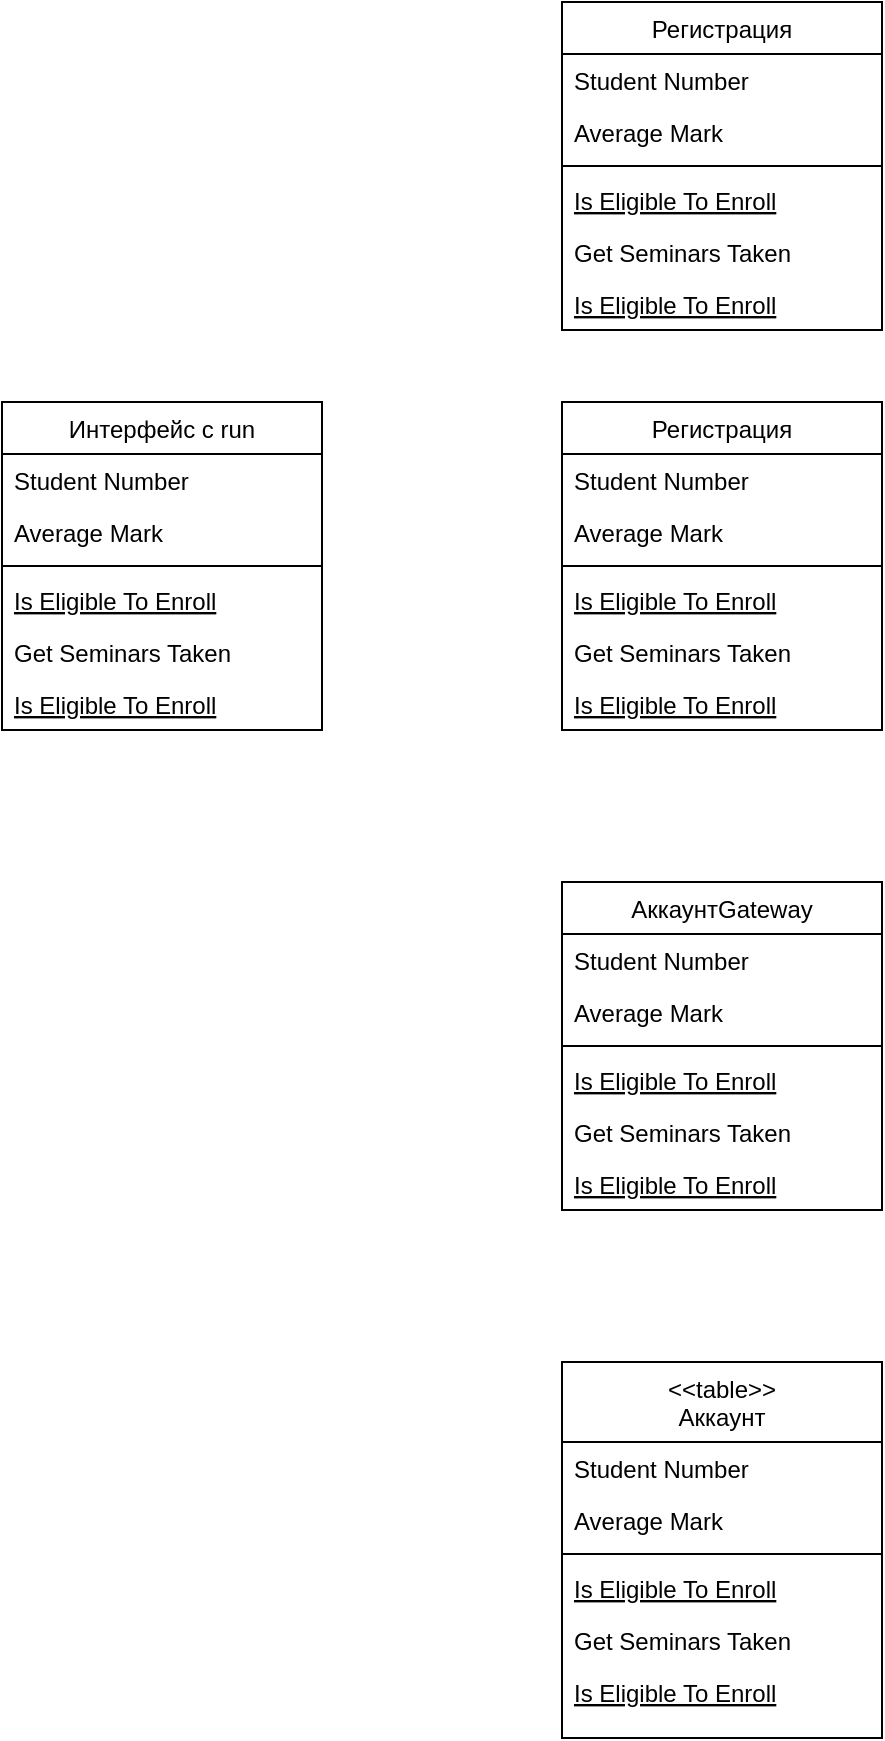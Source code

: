 <mxfile version="18.0.6" type="device"><diagram id="C5RBs43oDa-KdzZeNtuy" name="Page-1"><mxGraphModel dx="2249" dy="865" grid="1" gridSize="10" guides="1" tooltips="1" connect="1" arrows="1" fold="1" page="1" pageScale="1" pageWidth="827" pageHeight="1169" math="0" shadow="0"><root><mxCell id="WIyWlLk6GJQsqaUBKTNV-0"/><mxCell id="WIyWlLk6GJQsqaUBKTNV-1" parent="WIyWlLk6GJQsqaUBKTNV-0"/><mxCell id="Ckf-DVEmL9PkpxngZV1E-10" value="АккаунтGateway" style="swimlane;fontStyle=0;align=center;verticalAlign=top;childLayout=stackLayout;horizontal=1;startSize=26;horizontalStack=0;resizeParent=1;resizeLast=0;collapsible=1;marginBottom=0;rounded=0;shadow=0;strokeWidth=1;" parent="WIyWlLk6GJQsqaUBKTNV-1" vertex="1"><mxGeometry x="200" y="480" width="160" height="164" as="geometry"><mxRectangle x="130" y="380" width="160" height="26" as="alternateBounds"/></mxGeometry></mxCell><mxCell id="Ckf-DVEmL9PkpxngZV1E-11" value="Student Number" style="text;align=left;verticalAlign=top;spacingLeft=4;spacingRight=4;overflow=hidden;rotatable=0;points=[[0,0.5],[1,0.5]];portConstraint=eastwest;" parent="Ckf-DVEmL9PkpxngZV1E-10" vertex="1"><mxGeometry y="26" width="160" height="26" as="geometry"/></mxCell><mxCell id="Ckf-DVEmL9PkpxngZV1E-12" value="Average Mark" style="text;align=left;verticalAlign=top;spacingLeft=4;spacingRight=4;overflow=hidden;rotatable=0;points=[[0,0.5],[1,0.5]];portConstraint=eastwest;rounded=0;shadow=0;html=0;" parent="Ckf-DVEmL9PkpxngZV1E-10" vertex="1"><mxGeometry y="52" width="160" height="26" as="geometry"/></mxCell><mxCell id="Ckf-DVEmL9PkpxngZV1E-13" value="" style="line;html=1;strokeWidth=1;align=left;verticalAlign=middle;spacingTop=-1;spacingLeft=3;spacingRight=3;rotatable=0;labelPosition=right;points=[];portConstraint=eastwest;" parent="Ckf-DVEmL9PkpxngZV1E-10" vertex="1"><mxGeometry y="78" width="160" height="8" as="geometry"/></mxCell><mxCell id="Ckf-DVEmL9PkpxngZV1E-14" value="Is Eligible To Enroll" style="text;align=left;verticalAlign=top;spacingLeft=4;spacingRight=4;overflow=hidden;rotatable=0;points=[[0,0.5],[1,0.5]];portConstraint=eastwest;fontStyle=4" parent="Ckf-DVEmL9PkpxngZV1E-10" vertex="1"><mxGeometry y="86" width="160" height="26" as="geometry"/></mxCell><mxCell id="Ckf-DVEmL9PkpxngZV1E-15" value="Get Seminars Taken" style="text;align=left;verticalAlign=top;spacingLeft=4;spacingRight=4;overflow=hidden;rotatable=0;points=[[0,0.5],[1,0.5]];portConstraint=eastwest;" parent="Ckf-DVEmL9PkpxngZV1E-10" vertex="1"><mxGeometry y="112" width="160" height="26" as="geometry"/></mxCell><mxCell id="Ckf-DVEmL9PkpxngZV1E-16" value="Is Eligible To Enroll" style="text;align=left;verticalAlign=top;spacingLeft=4;spacingRight=4;overflow=hidden;rotatable=0;points=[[0,0.5],[1,0.5]];portConstraint=eastwest;fontStyle=4" parent="Ckf-DVEmL9PkpxngZV1E-10" vertex="1"><mxGeometry y="138" width="160" height="26" as="geometry"/></mxCell><mxCell id="Ckf-DVEmL9PkpxngZV1E-38" value="&lt;&lt;table&gt;&gt;&#10;Аккаунт" style="swimlane;fontStyle=0;align=center;verticalAlign=top;childLayout=stackLayout;horizontal=1;startSize=40;horizontalStack=0;resizeParent=1;resizeLast=0;collapsible=1;marginBottom=0;rounded=0;shadow=0;strokeWidth=1;" parent="WIyWlLk6GJQsqaUBKTNV-1" vertex="1"><mxGeometry x="200" y="720" width="160" height="188" as="geometry"><mxRectangle x="130" y="380" width="160" height="26" as="alternateBounds"/></mxGeometry></mxCell><mxCell id="Ckf-DVEmL9PkpxngZV1E-39" value="Student Number" style="text;align=left;verticalAlign=top;spacingLeft=4;spacingRight=4;overflow=hidden;rotatable=0;points=[[0,0.5],[1,0.5]];portConstraint=eastwest;" parent="Ckf-DVEmL9PkpxngZV1E-38" vertex="1"><mxGeometry y="40" width="160" height="26" as="geometry"/></mxCell><mxCell id="Ckf-DVEmL9PkpxngZV1E-40" value="Average Mark" style="text;align=left;verticalAlign=top;spacingLeft=4;spacingRight=4;overflow=hidden;rotatable=0;points=[[0,0.5],[1,0.5]];portConstraint=eastwest;rounded=0;shadow=0;html=0;" parent="Ckf-DVEmL9PkpxngZV1E-38" vertex="1"><mxGeometry y="66" width="160" height="26" as="geometry"/></mxCell><mxCell id="Ckf-DVEmL9PkpxngZV1E-41" value="" style="line;html=1;strokeWidth=1;align=left;verticalAlign=middle;spacingTop=-1;spacingLeft=3;spacingRight=3;rotatable=0;labelPosition=right;points=[];portConstraint=eastwest;" parent="Ckf-DVEmL9PkpxngZV1E-38" vertex="1"><mxGeometry y="92" width="160" height="8" as="geometry"/></mxCell><mxCell id="Ckf-DVEmL9PkpxngZV1E-42" value="Is Eligible To Enroll" style="text;align=left;verticalAlign=top;spacingLeft=4;spacingRight=4;overflow=hidden;rotatable=0;points=[[0,0.5],[1,0.5]];portConstraint=eastwest;fontStyle=4" parent="Ckf-DVEmL9PkpxngZV1E-38" vertex="1"><mxGeometry y="100" width="160" height="26" as="geometry"/></mxCell><mxCell id="Ckf-DVEmL9PkpxngZV1E-43" value="Get Seminars Taken" style="text;align=left;verticalAlign=top;spacingLeft=4;spacingRight=4;overflow=hidden;rotatable=0;points=[[0,0.5],[1,0.5]];portConstraint=eastwest;" parent="Ckf-DVEmL9PkpxngZV1E-38" vertex="1"><mxGeometry y="126" width="160" height="26" as="geometry"/></mxCell><mxCell id="Ckf-DVEmL9PkpxngZV1E-44" value="Is Eligible To Enroll" style="text;align=left;verticalAlign=top;spacingLeft=4;spacingRight=4;overflow=hidden;rotatable=0;points=[[0,0.5],[1,0.5]];portConstraint=eastwest;fontStyle=4" parent="Ckf-DVEmL9PkpxngZV1E-38" vertex="1"><mxGeometry y="152" width="160" height="26" as="geometry"/></mxCell><mxCell id="Ckf-DVEmL9PkpxngZV1E-59" value="Регистрация" style="swimlane;fontStyle=0;align=center;verticalAlign=top;childLayout=stackLayout;horizontal=1;startSize=26;horizontalStack=0;resizeParent=1;resizeLast=0;collapsible=1;marginBottom=0;rounded=0;shadow=0;strokeWidth=1;" parent="WIyWlLk6GJQsqaUBKTNV-1" vertex="1"><mxGeometry x="200" y="240" width="160" height="164" as="geometry"><mxRectangle x="130" y="380" width="160" height="26" as="alternateBounds"/></mxGeometry></mxCell><mxCell id="Ckf-DVEmL9PkpxngZV1E-60" value="Student Number" style="text;align=left;verticalAlign=top;spacingLeft=4;spacingRight=4;overflow=hidden;rotatable=0;points=[[0,0.5],[1,0.5]];portConstraint=eastwest;" parent="Ckf-DVEmL9PkpxngZV1E-59" vertex="1"><mxGeometry y="26" width="160" height="26" as="geometry"/></mxCell><mxCell id="Ckf-DVEmL9PkpxngZV1E-61" value="Average Mark" style="text;align=left;verticalAlign=top;spacingLeft=4;spacingRight=4;overflow=hidden;rotatable=0;points=[[0,0.5],[1,0.5]];portConstraint=eastwest;rounded=0;shadow=0;html=0;" parent="Ckf-DVEmL9PkpxngZV1E-59" vertex="1"><mxGeometry y="52" width="160" height="26" as="geometry"/></mxCell><mxCell id="Ckf-DVEmL9PkpxngZV1E-62" value="" style="line;html=1;strokeWidth=1;align=left;verticalAlign=middle;spacingTop=-1;spacingLeft=3;spacingRight=3;rotatable=0;labelPosition=right;points=[];portConstraint=eastwest;" parent="Ckf-DVEmL9PkpxngZV1E-59" vertex="1"><mxGeometry y="78" width="160" height="8" as="geometry"/></mxCell><mxCell id="Ckf-DVEmL9PkpxngZV1E-63" value="Is Eligible To Enroll" style="text;align=left;verticalAlign=top;spacingLeft=4;spacingRight=4;overflow=hidden;rotatable=0;points=[[0,0.5],[1,0.5]];portConstraint=eastwest;fontStyle=4" parent="Ckf-DVEmL9PkpxngZV1E-59" vertex="1"><mxGeometry y="86" width="160" height="26" as="geometry"/></mxCell><mxCell id="Ckf-DVEmL9PkpxngZV1E-64" value="Get Seminars Taken" style="text;align=left;verticalAlign=top;spacingLeft=4;spacingRight=4;overflow=hidden;rotatable=0;points=[[0,0.5],[1,0.5]];portConstraint=eastwest;" parent="Ckf-DVEmL9PkpxngZV1E-59" vertex="1"><mxGeometry y="112" width="160" height="26" as="geometry"/></mxCell><mxCell id="Ckf-DVEmL9PkpxngZV1E-65" value="Is Eligible To Enroll" style="text;align=left;verticalAlign=top;spacingLeft=4;spacingRight=4;overflow=hidden;rotatable=0;points=[[0,0.5],[1,0.5]];portConstraint=eastwest;fontStyle=4" parent="Ckf-DVEmL9PkpxngZV1E-59" vertex="1"><mxGeometry y="138" width="160" height="26" as="geometry"/></mxCell><mxCell id="PG7vfOUGAFDxXcrLrTVi-14" value="Регистрация" style="swimlane;fontStyle=0;align=center;verticalAlign=top;childLayout=stackLayout;horizontal=1;startSize=26;horizontalStack=0;resizeParent=1;resizeLast=0;collapsible=1;marginBottom=0;rounded=0;shadow=0;strokeWidth=1;" parent="WIyWlLk6GJQsqaUBKTNV-1" vertex="1"><mxGeometry x="200" y="40" width="160" height="164" as="geometry"><mxRectangle x="130" y="380" width="160" height="26" as="alternateBounds"/></mxGeometry></mxCell><mxCell id="PG7vfOUGAFDxXcrLrTVi-15" value="Student Number" style="text;align=left;verticalAlign=top;spacingLeft=4;spacingRight=4;overflow=hidden;rotatable=0;points=[[0,0.5],[1,0.5]];portConstraint=eastwest;" parent="PG7vfOUGAFDxXcrLrTVi-14" vertex="1"><mxGeometry y="26" width="160" height="26" as="geometry"/></mxCell><mxCell id="PG7vfOUGAFDxXcrLrTVi-16" value="Average Mark" style="text;align=left;verticalAlign=top;spacingLeft=4;spacingRight=4;overflow=hidden;rotatable=0;points=[[0,0.5],[1,0.5]];portConstraint=eastwest;rounded=0;shadow=0;html=0;" parent="PG7vfOUGAFDxXcrLrTVi-14" vertex="1"><mxGeometry y="52" width="160" height="26" as="geometry"/></mxCell><mxCell id="PG7vfOUGAFDxXcrLrTVi-17" value="" style="line;html=1;strokeWidth=1;align=left;verticalAlign=middle;spacingTop=-1;spacingLeft=3;spacingRight=3;rotatable=0;labelPosition=right;points=[];portConstraint=eastwest;" parent="PG7vfOUGAFDxXcrLrTVi-14" vertex="1"><mxGeometry y="78" width="160" height="8" as="geometry"/></mxCell><mxCell id="PG7vfOUGAFDxXcrLrTVi-18" value="Is Eligible To Enroll" style="text;align=left;verticalAlign=top;spacingLeft=4;spacingRight=4;overflow=hidden;rotatable=0;points=[[0,0.5],[1,0.5]];portConstraint=eastwest;fontStyle=4" parent="PG7vfOUGAFDxXcrLrTVi-14" vertex="1"><mxGeometry y="86" width="160" height="26" as="geometry"/></mxCell><mxCell id="PG7vfOUGAFDxXcrLrTVi-19" value="Get Seminars Taken" style="text;align=left;verticalAlign=top;spacingLeft=4;spacingRight=4;overflow=hidden;rotatable=0;points=[[0,0.5],[1,0.5]];portConstraint=eastwest;" parent="PG7vfOUGAFDxXcrLrTVi-14" vertex="1"><mxGeometry y="112" width="160" height="26" as="geometry"/></mxCell><mxCell id="PG7vfOUGAFDxXcrLrTVi-20" value="Is Eligible To Enroll" style="text;align=left;verticalAlign=top;spacingLeft=4;spacingRight=4;overflow=hidden;rotatable=0;points=[[0,0.5],[1,0.5]];portConstraint=eastwest;fontStyle=4" parent="PG7vfOUGAFDxXcrLrTVi-14" vertex="1"><mxGeometry y="138" width="160" height="26" as="geometry"/></mxCell><mxCell id="v-MhYVJ8HI6zSyiufzR2-0" value="Интерфейс с run" style="swimlane;fontStyle=0;align=center;verticalAlign=top;childLayout=stackLayout;horizontal=1;startSize=26;horizontalStack=0;resizeParent=1;resizeLast=0;collapsible=1;marginBottom=0;rounded=0;shadow=0;strokeWidth=1;" vertex="1" parent="WIyWlLk6GJQsqaUBKTNV-1"><mxGeometry x="-80" y="240" width="160" height="164" as="geometry"><mxRectangle x="130" y="380" width="160" height="26" as="alternateBounds"/></mxGeometry></mxCell><mxCell id="v-MhYVJ8HI6zSyiufzR2-1" value="Student Number" style="text;align=left;verticalAlign=top;spacingLeft=4;spacingRight=4;overflow=hidden;rotatable=0;points=[[0,0.5],[1,0.5]];portConstraint=eastwest;" vertex="1" parent="v-MhYVJ8HI6zSyiufzR2-0"><mxGeometry y="26" width="160" height="26" as="geometry"/></mxCell><mxCell id="v-MhYVJ8HI6zSyiufzR2-2" value="Average Mark" style="text;align=left;verticalAlign=top;spacingLeft=4;spacingRight=4;overflow=hidden;rotatable=0;points=[[0,0.5],[1,0.5]];portConstraint=eastwest;rounded=0;shadow=0;html=0;" vertex="1" parent="v-MhYVJ8HI6zSyiufzR2-0"><mxGeometry y="52" width="160" height="26" as="geometry"/></mxCell><mxCell id="v-MhYVJ8HI6zSyiufzR2-3" value="" style="line;html=1;strokeWidth=1;align=left;verticalAlign=middle;spacingTop=-1;spacingLeft=3;spacingRight=3;rotatable=0;labelPosition=right;points=[];portConstraint=eastwest;" vertex="1" parent="v-MhYVJ8HI6zSyiufzR2-0"><mxGeometry y="78" width="160" height="8" as="geometry"/></mxCell><mxCell id="v-MhYVJ8HI6zSyiufzR2-4" value="Is Eligible To Enroll" style="text;align=left;verticalAlign=top;spacingLeft=4;spacingRight=4;overflow=hidden;rotatable=0;points=[[0,0.5],[1,0.5]];portConstraint=eastwest;fontStyle=4" vertex="1" parent="v-MhYVJ8HI6zSyiufzR2-0"><mxGeometry y="86" width="160" height="26" as="geometry"/></mxCell><mxCell id="v-MhYVJ8HI6zSyiufzR2-5" value="Get Seminars Taken" style="text;align=left;verticalAlign=top;spacingLeft=4;spacingRight=4;overflow=hidden;rotatable=0;points=[[0,0.5],[1,0.5]];portConstraint=eastwest;" vertex="1" parent="v-MhYVJ8HI6zSyiufzR2-0"><mxGeometry y="112" width="160" height="26" as="geometry"/></mxCell><mxCell id="v-MhYVJ8HI6zSyiufzR2-6" value="Is Eligible To Enroll" style="text;align=left;verticalAlign=top;spacingLeft=4;spacingRight=4;overflow=hidden;rotatable=0;points=[[0,0.5],[1,0.5]];portConstraint=eastwest;fontStyle=4" vertex="1" parent="v-MhYVJ8HI6zSyiufzR2-0"><mxGeometry y="138" width="160" height="26" as="geometry"/></mxCell></root></mxGraphModel></diagram></mxfile>
